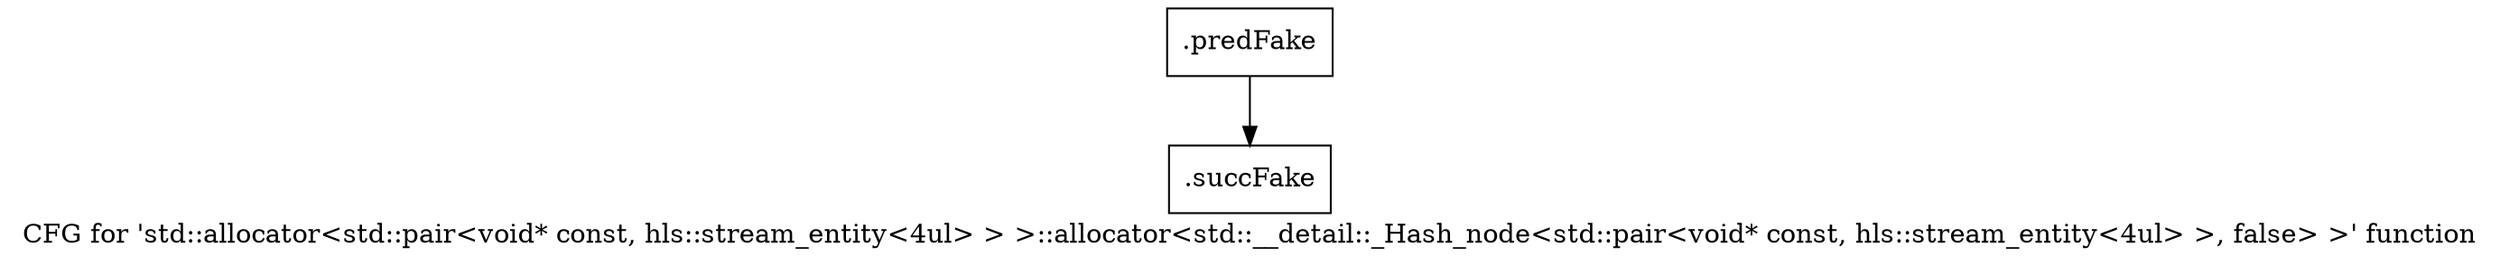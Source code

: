 digraph "CFG for 'std::allocator\<std::pair\<void* const, hls::stream_entity\<4ul\> \> \>::allocator\<std::__detail::_Hash_node\<std::pair\<void* const, hls::stream_entity\<4ul\> \>, false\> \>' function" {
	label="CFG for 'std::allocator\<std::pair\<void* const, hls::stream_entity\<4ul\> \> \>::allocator\<std::__detail::_Hash_node\<std::pair\<void* const, hls::stream_entity\<4ul\> \>, false\> \>' function";

	Node0x5ac6770 [shape=record,filename="",linenumber="",label="{.predFake}"];
	Node0x5ac6770 -> Node0x609eaf0[ callList="" memoryops="" filename="/mnt/xilinx/Vitis_HLS/2021.2/tps/lnx64/gcc-6.2.0/lib/gcc/x86_64-pc-linux-gnu/6.2.0/../../../../include/c++/6.2.0/bits/allocator.h" execusionnum="2"];
	Node0x609eaf0 [shape=record,filename="/mnt/xilinx/Vitis_HLS/2021.2/tps/lnx64/gcc-6.2.0/lib/gcc/x86_64-pc-linux-gnu/6.2.0/../../../../include/c++/6.2.0/bits/allocator.h",linenumber="124",label="{.succFake}"];
}
